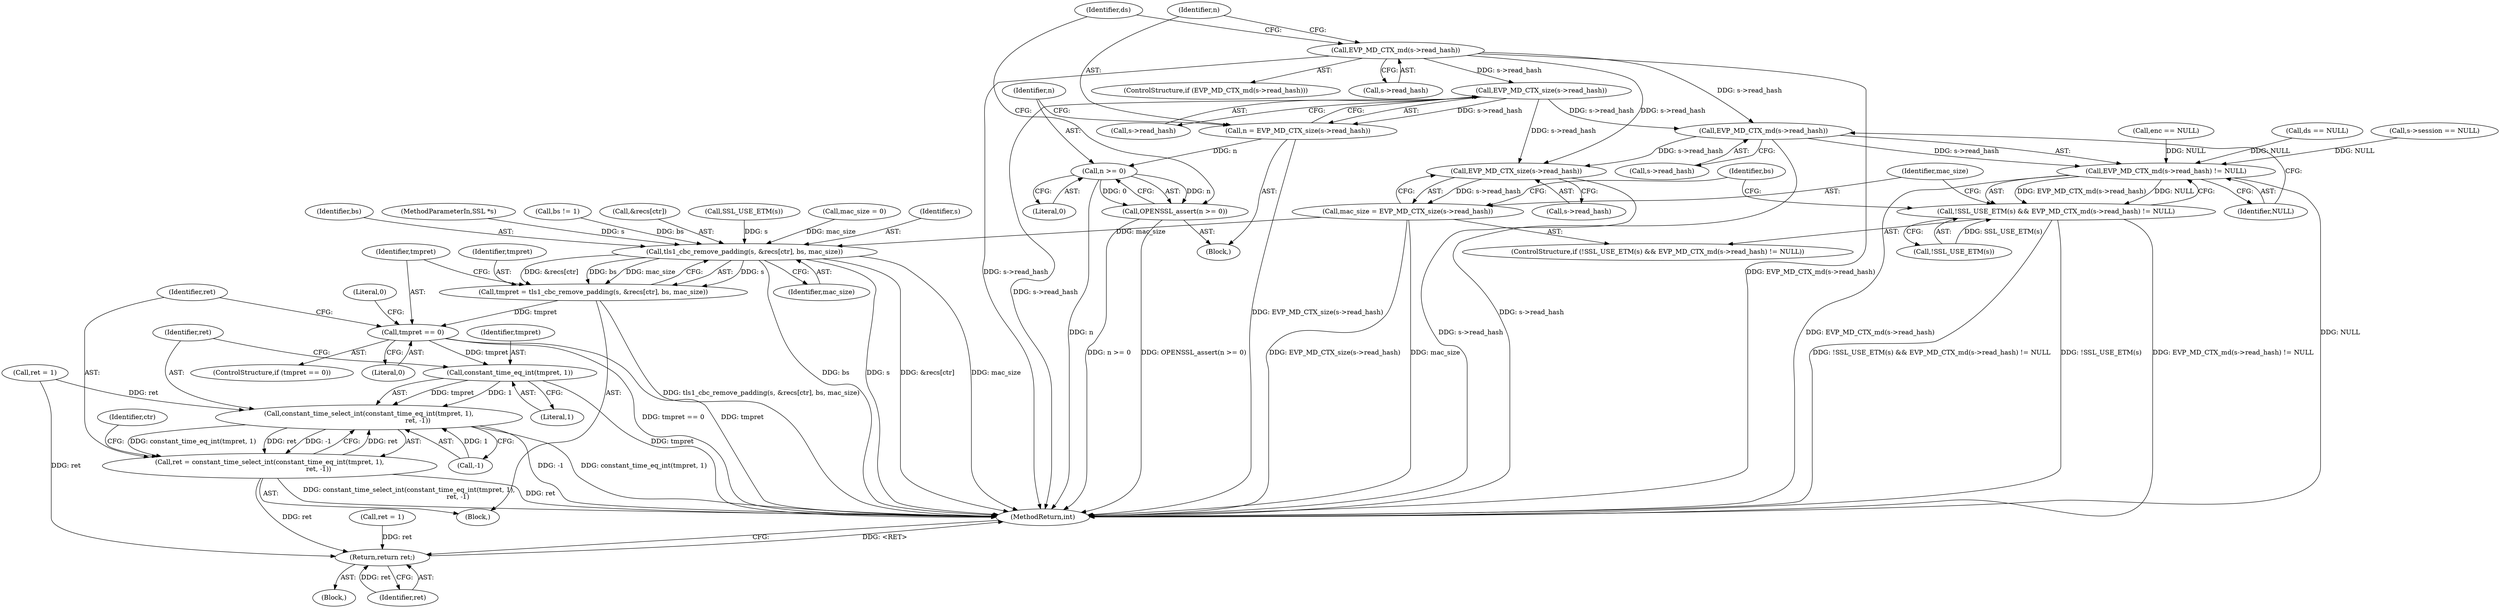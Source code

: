 digraph "0_openssl_4ad93618d26a3ea23d36ad5498ff4f59eff3a4d2_2@pointer" {
"1000253" [label="(Call,EVP_MD_CTX_md(s->read_hash))"];
"1000261" [label="(Call,EVP_MD_CTX_size(s->read_hash))"];
"1000259" [label="(Call,n = EVP_MD_CTX_size(s->read_hash))"];
"1000266" [label="(Call,n >= 0)"];
"1000265" [label="(Call,OPENSSL_assert(n >= 0))"];
"1000854" [label="(Call,EVP_MD_CTX_md(s->read_hash))"];
"1000853" [label="(Call,EVP_MD_CTX_md(s->read_hash) != NULL)"];
"1000849" [label="(Call,!SSL_USE_ETM(s) && EVP_MD_CTX_md(s->read_hash) != NULL)"];
"1000861" [label="(Call,EVP_MD_CTX_size(s->read_hash))"];
"1000859" [label="(Call,mac_size = EVP_MD_CTX_size(s->read_hash))"];
"1000886" [label="(Call,tls1_cbc_remove_padding(s, &recs[ctr], bs, mac_size))"];
"1000884" [label="(Call,tmpret = tls1_cbc_remove_padding(s, &recs[ctr], bs, mac_size))"];
"1000895" [label="(Call,tmpret == 0)"];
"1000903" [label="(Call,constant_time_eq_int(tmpret, 1))"];
"1000902" [label="(Call,constant_time_select_int(constant_time_eq_int(tmpret, 1),\n                                               ret, -1))"];
"1000900" [label="(Call,ret = constant_time_select_int(constant_time_eq_int(tmpret, 1),\n                                               ret, -1))"];
"1000932" [label="(Return,return ret;)"];
"1000887" [label="(Identifier,s)"];
"1000892" [label="(Identifier,bs)"];
"1000854" [label="(Call,EVP_MD_CTX_md(s->read_hash))"];
"1000907" [label="(Call,-1)"];
"1000855" [label="(Call,s->read_hash)"];
"1000267" [label="(Identifier,n)"];
"1000260" [label="(Identifier,n)"];
"1000112" [label="(MethodParameterIn,SSL *s)"];
"1000904" [label="(Identifier,tmpret)"];
"1000886" [label="(Call,tls1_cbc_remove_padding(s, &recs[ctr], bs, mac_size))"];
"1000883" [label="(Block,)"];
"1000116" [label="(Block,)"];
"1000901" [label="(Identifier,ret)"];
"1000850" [label="(Call,!SSL_USE_ETM(s))"];
"1000853" [label="(Call,EVP_MD_CTX_md(s->read_hash) != NULL)"];
"1000270" [label="(Identifier,ds)"];
"1000342" [label="(Call,ret = 1)"];
"1000268" [label="(Literal,0)"];
"1000860" [label="(Identifier,mac_size)"];
"1000292" [label="(Call,s->session == NULL)"];
"1000934" [label="(MethodReturn,int)"];
"1000859" [label="(Call,mac_size = EVP_MD_CTX_size(s->read_hash))"];
"1000896" [label="(Identifier,tmpret)"];
"1000265" [label="(Call,OPENSSL_assert(n >= 0))"];
"1000262" [label="(Call,s->read_hash)"];
"1000259" [label="(Call,n = EVP_MD_CTX_size(s->read_hash))"];
"1000261" [label="(Call,EVP_MD_CTX_size(s->read_hash))"];
"1000257" [label="(Block,)"];
"1000868" [label="(Identifier,bs)"];
"1000895" [label="(Call,tmpret == 0)"];
"1000301" [label="(Call,enc == NULL)"];
"1000933" [label="(Identifier,ret)"];
"1000882" [label="(Identifier,ctr)"];
"1000932" [label="(Return,return ret;)"];
"1000900" [label="(Call,ret = constant_time_select_int(constant_time_eq_int(tmpret, 1),\n                                               ret, -1))"];
"1000849" [label="(Call,!SSL_USE_ETM(s) && EVP_MD_CTX_md(s->read_hash) != NULL)"];
"1000253" [label="(Call,EVP_MD_CTX_md(s->read_hash))"];
"1000867" [label="(Call,bs != 1)"];
"1000903" [label="(Call,constant_time_eq_int(tmpret, 1))"];
"1000266" [label="(Call,n >= 0)"];
"1000893" [label="(Identifier,mac_size)"];
"1000298" [label="(Call,ds == NULL)"];
"1000899" [label="(Literal,0)"];
"1000861" [label="(Call,EVP_MD_CTX_size(s->read_hash))"];
"1000858" [label="(Identifier,NULL)"];
"1000905" [label="(Literal,1)"];
"1000902" [label="(Call,constant_time_select_int(constant_time_eq_int(tmpret, 1),\n                                               ret, -1))"];
"1000884" [label="(Call,tmpret = tls1_cbc_remove_padding(s, &recs[ctr], bs, mac_size))"];
"1000888" [label="(Call,&recs[ctr])"];
"1000851" [label="(Call,SSL_USE_ETM(s))"];
"1000134" [label="(Call,mac_size = 0)"];
"1000885" [label="(Identifier,tmpret)"];
"1000848" [label="(ControlStructure,if (!SSL_USE_ETM(s) && EVP_MD_CTX_md(s->read_hash) != NULL))"];
"1000894" [label="(ControlStructure,if (tmpret == 0))"];
"1000906" [label="(Identifier,ret)"];
"1000897" [label="(Literal,0)"];
"1000252" [label="(ControlStructure,if (EVP_MD_CTX_md(s->read_hash)))"];
"1000254" [label="(Call,s->read_hash)"];
"1000845" [label="(Call,ret = 1)"];
"1000862" [label="(Call,s->read_hash)"];
"1000253" -> "1000252"  [label="AST: "];
"1000253" -> "1000254"  [label="CFG: "];
"1000254" -> "1000253"  [label="AST: "];
"1000260" -> "1000253"  [label="CFG: "];
"1000270" -> "1000253"  [label="CFG: "];
"1000253" -> "1000934"  [label="DDG: EVP_MD_CTX_md(s->read_hash)"];
"1000253" -> "1000934"  [label="DDG: s->read_hash"];
"1000253" -> "1000261"  [label="DDG: s->read_hash"];
"1000253" -> "1000854"  [label="DDG: s->read_hash"];
"1000253" -> "1000861"  [label="DDG: s->read_hash"];
"1000261" -> "1000259"  [label="AST: "];
"1000261" -> "1000262"  [label="CFG: "];
"1000262" -> "1000261"  [label="AST: "];
"1000259" -> "1000261"  [label="CFG: "];
"1000261" -> "1000934"  [label="DDG: s->read_hash"];
"1000261" -> "1000259"  [label="DDG: s->read_hash"];
"1000261" -> "1000854"  [label="DDG: s->read_hash"];
"1000261" -> "1000861"  [label="DDG: s->read_hash"];
"1000259" -> "1000257"  [label="AST: "];
"1000260" -> "1000259"  [label="AST: "];
"1000267" -> "1000259"  [label="CFG: "];
"1000259" -> "1000934"  [label="DDG: EVP_MD_CTX_size(s->read_hash)"];
"1000259" -> "1000266"  [label="DDG: n"];
"1000266" -> "1000265"  [label="AST: "];
"1000266" -> "1000268"  [label="CFG: "];
"1000267" -> "1000266"  [label="AST: "];
"1000268" -> "1000266"  [label="AST: "];
"1000265" -> "1000266"  [label="CFG: "];
"1000266" -> "1000934"  [label="DDG: n"];
"1000266" -> "1000265"  [label="DDG: n"];
"1000266" -> "1000265"  [label="DDG: 0"];
"1000265" -> "1000257"  [label="AST: "];
"1000270" -> "1000265"  [label="CFG: "];
"1000265" -> "1000934"  [label="DDG: OPENSSL_assert(n >= 0)"];
"1000265" -> "1000934"  [label="DDG: n >= 0"];
"1000854" -> "1000853"  [label="AST: "];
"1000854" -> "1000855"  [label="CFG: "];
"1000855" -> "1000854"  [label="AST: "];
"1000858" -> "1000854"  [label="CFG: "];
"1000854" -> "1000934"  [label="DDG: s->read_hash"];
"1000854" -> "1000853"  [label="DDG: s->read_hash"];
"1000854" -> "1000861"  [label="DDG: s->read_hash"];
"1000853" -> "1000849"  [label="AST: "];
"1000853" -> "1000858"  [label="CFG: "];
"1000858" -> "1000853"  [label="AST: "];
"1000849" -> "1000853"  [label="CFG: "];
"1000853" -> "1000934"  [label="DDG: NULL"];
"1000853" -> "1000934"  [label="DDG: EVP_MD_CTX_md(s->read_hash)"];
"1000853" -> "1000849"  [label="DDG: EVP_MD_CTX_md(s->read_hash)"];
"1000853" -> "1000849"  [label="DDG: NULL"];
"1000292" -> "1000853"  [label="DDG: NULL"];
"1000301" -> "1000853"  [label="DDG: NULL"];
"1000298" -> "1000853"  [label="DDG: NULL"];
"1000849" -> "1000848"  [label="AST: "];
"1000849" -> "1000850"  [label="CFG: "];
"1000850" -> "1000849"  [label="AST: "];
"1000860" -> "1000849"  [label="CFG: "];
"1000868" -> "1000849"  [label="CFG: "];
"1000849" -> "1000934"  [label="DDG: !SSL_USE_ETM(s) && EVP_MD_CTX_md(s->read_hash) != NULL"];
"1000849" -> "1000934"  [label="DDG: !SSL_USE_ETM(s)"];
"1000849" -> "1000934"  [label="DDG: EVP_MD_CTX_md(s->read_hash) != NULL"];
"1000850" -> "1000849"  [label="DDG: SSL_USE_ETM(s)"];
"1000861" -> "1000859"  [label="AST: "];
"1000861" -> "1000862"  [label="CFG: "];
"1000862" -> "1000861"  [label="AST: "];
"1000859" -> "1000861"  [label="CFG: "];
"1000861" -> "1000934"  [label="DDG: s->read_hash"];
"1000861" -> "1000859"  [label="DDG: s->read_hash"];
"1000859" -> "1000848"  [label="AST: "];
"1000860" -> "1000859"  [label="AST: "];
"1000868" -> "1000859"  [label="CFG: "];
"1000859" -> "1000934"  [label="DDG: mac_size"];
"1000859" -> "1000934"  [label="DDG: EVP_MD_CTX_size(s->read_hash)"];
"1000859" -> "1000886"  [label="DDG: mac_size"];
"1000886" -> "1000884"  [label="AST: "];
"1000886" -> "1000893"  [label="CFG: "];
"1000887" -> "1000886"  [label="AST: "];
"1000888" -> "1000886"  [label="AST: "];
"1000892" -> "1000886"  [label="AST: "];
"1000893" -> "1000886"  [label="AST: "];
"1000884" -> "1000886"  [label="CFG: "];
"1000886" -> "1000934"  [label="DDG: mac_size"];
"1000886" -> "1000934"  [label="DDG: bs"];
"1000886" -> "1000934"  [label="DDG: s"];
"1000886" -> "1000934"  [label="DDG: &recs[ctr]"];
"1000886" -> "1000884"  [label="DDG: s"];
"1000886" -> "1000884"  [label="DDG: &recs[ctr]"];
"1000886" -> "1000884"  [label="DDG: bs"];
"1000886" -> "1000884"  [label="DDG: mac_size"];
"1000851" -> "1000886"  [label="DDG: s"];
"1000112" -> "1000886"  [label="DDG: s"];
"1000867" -> "1000886"  [label="DDG: bs"];
"1000134" -> "1000886"  [label="DDG: mac_size"];
"1000884" -> "1000883"  [label="AST: "];
"1000885" -> "1000884"  [label="AST: "];
"1000896" -> "1000884"  [label="CFG: "];
"1000884" -> "1000934"  [label="DDG: tls1_cbc_remove_padding(s, &recs[ctr], bs, mac_size)"];
"1000884" -> "1000895"  [label="DDG: tmpret"];
"1000895" -> "1000894"  [label="AST: "];
"1000895" -> "1000897"  [label="CFG: "];
"1000896" -> "1000895"  [label="AST: "];
"1000897" -> "1000895"  [label="AST: "];
"1000899" -> "1000895"  [label="CFG: "];
"1000901" -> "1000895"  [label="CFG: "];
"1000895" -> "1000934"  [label="DDG: tmpret == 0"];
"1000895" -> "1000934"  [label="DDG: tmpret"];
"1000895" -> "1000903"  [label="DDG: tmpret"];
"1000903" -> "1000902"  [label="AST: "];
"1000903" -> "1000905"  [label="CFG: "];
"1000904" -> "1000903"  [label="AST: "];
"1000905" -> "1000903"  [label="AST: "];
"1000906" -> "1000903"  [label="CFG: "];
"1000903" -> "1000934"  [label="DDG: tmpret"];
"1000903" -> "1000902"  [label="DDG: tmpret"];
"1000903" -> "1000902"  [label="DDG: 1"];
"1000902" -> "1000900"  [label="AST: "];
"1000902" -> "1000907"  [label="CFG: "];
"1000906" -> "1000902"  [label="AST: "];
"1000907" -> "1000902"  [label="AST: "];
"1000900" -> "1000902"  [label="CFG: "];
"1000902" -> "1000934"  [label="DDG: -1"];
"1000902" -> "1000934"  [label="DDG: constant_time_eq_int(tmpret, 1)"];
"1000902" -> "1000900"  [label="DDG: constant_time_eq_int(tmpret, 1)"];
"1000902" -> "1000900"  [label="DDG: ret"];
"1000902" -> "1000900"  [label="DDG: -1"];
"1000845" -> "1000902"  [label="DDG: ret"];
"1000900" -> "1000902"  [label="DDG: ret"];
"1000907" -> "1000902"  [label="DDG: 1"];
"1000900" -> "1000883"  [label="AST: "];
"1000901" -> "1000900"  [label="AST: "];
"1000882" -> "1000900"  [label="CFG: "];
"1000900" -> "1000934"  [label="DDG: constant_time_select_int(constant_time_eq_int(tmpret, 1),\n                                               ret, -1)"];
"1000900" -> "1000934"  [label="DDG: ret"];
"1000900" -> "1000932"  [label="DDG: ret"];
"1000932" -> "1000116"  [label="AST: "];
"1000932" -> "1000933"  [label="CFG: "];
"1000933" -> "1000932"  [label="AST: "];
"1000934" -> "1000932"  [label="CFG: "];
"1000932" -> "1000934"  [label="DDG: <RET>"];
"1000933" -> "1000932"  [label="DDG: ret"];
"1000342" -> "1000932"  [label="DDG: ret"];
"1000845" -> "1000932"  [label="DDG: ret"];
}

